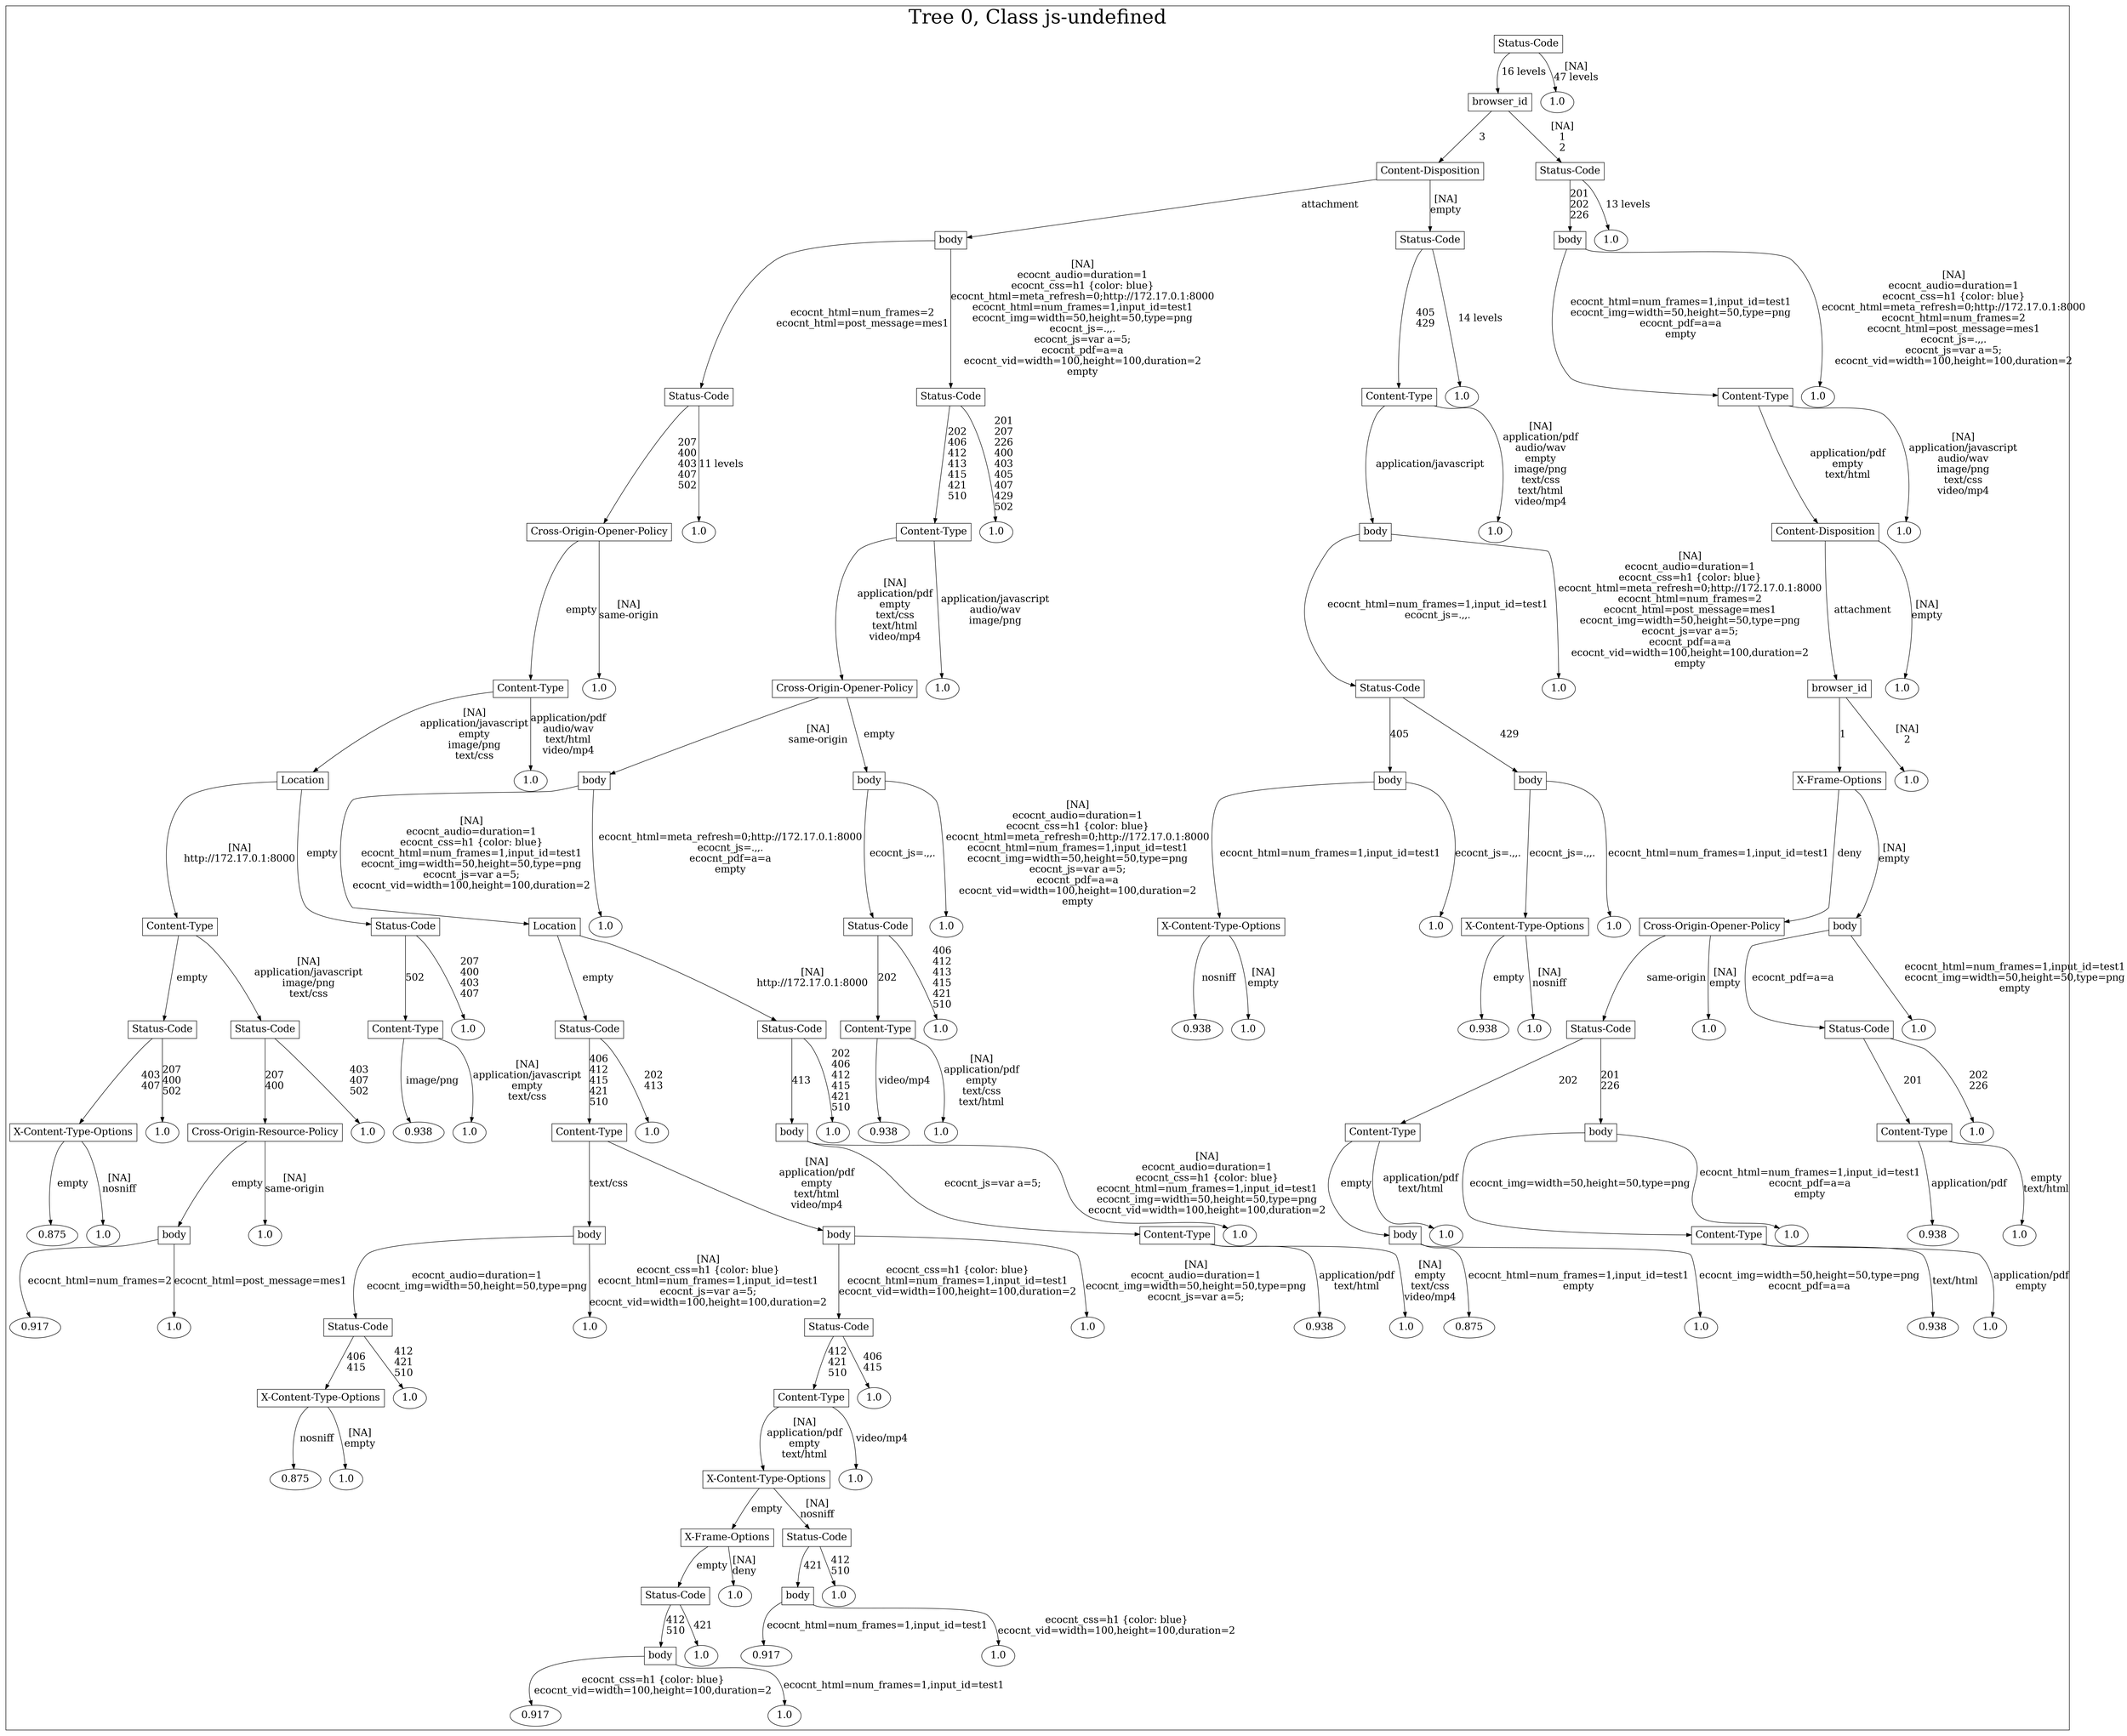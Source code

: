 /*
Generated by:
    http://https://github.com/h2oai/h2o-3/tree/master/h2o-genmodel/src/main/java/hex/genmodel/tools/PrintMojo.java
*/

/*
On a mac:

$ brew install graphviz
$ dot -Tpng file.gv -o file.png
$ open file.png
*/

digraph G {

subgraph cluster_0 {
/* Nodes */

/* Level 0 */
{
"SG_0_Node_0" [shape=box, fontsize=20, label="Status-Code"]
}

/* Level 1 */
{
"SG_0_Node_1" [shape=box, fontsize=20, label="browser_id"]
"SG_0_Node_77" [fontsize=20, label="1.0"]
}

/* Level 2 */
{
"SG_0_Node_2" [shape=box, fontsize=20, label="Content-Disposition"]
"SG_0_Node_3" [shape=box, fontsize=20, label="Status-Code"]
}

/* Level 3 */
{
"SG_0_Node_4" [shape=box, fontsize=20, label="body"]
"SG_0_Node_5" [shape=box, fontsize=20, label="Status-Code"]
"SG_0_Node_6" [shape=box, fontsize=20, label="body"]
"SG_0_Node_78" [fontsize=20, label="1.0"]
}

/* Level 4 */
{
"SG_0_Node_7" [shape=box, fontsize=20, label="Status-Code"]
"SG_0_Node_8" [shape=box, fontsize=20, label="Status-Code"]
"SG_0_Node_9" [shape=box, fontsize=20, label="Content-Type"]
"SG_0_Node_79" [fontsize=20, label="1.0"]
"SG_0_Node_10" [shape=box, fontsize=20, label="Content-Type"]
"SG_0_Node_80" [fontsize=20, label="1.0"]
}

/* Level 5 */
{
"SG_0_Node_11" [shape=box, fontsize=20, label="Cross-Origin-Opener-Policy"]
"SG_0_Node_81" [fontsize=20, label="1.0"]
"SG_0_Node_12" [shape=box, fontsize=20, label="Content-Type"]
"SG_0_Node_82" [fontsize=20, label="1.0"]
"SG_0_Node_13" [shape=box, fontsize=20, label="body"]
"SG_0_Node_83" [fontsize=20, label="1.0"]
"SG_0_Node_14" [shape=box, fontsize=20, label="Content-Disposition"]
"SG_0_Node_84" [fontsize=20, label="1.0"]
}

/* Level 6 */
{
"SG_0_Node_15" [shape=box, fontsize=20, label="Content-Type"]
"SG_0_Node_85" [fontsize=20, label="1.0"]
"SG_0_Node_16" [shape=box, fontsize=20, label="Cross-Origin-Opener-Policy"]
"SG_0_Node_86" [fontsize=20, label="1.0"]
"SG_0_Node_17" [shape=box, fontsize=20, label="Status-Code"]
"SG_0_Node_87" [fontsize=20, label="1.0"]
"SG_0_Node_18" [shape=box, fontsize=20, label="browser_id"]
"SG_0_Node_88" [fontsize=20, label="1.0"]
}

/* Level 7 */
{
"SG_0_Node_19" [shape=box, fontsize=20, label="Location"]
"SG_0_Node_89" [fontsize=20, label="1.0"]
"SG_0_Node_20" [shape=box, fontsize=20, label="body"]
"SG_0_Node_21" [shape=box, fontsize=20, label="body"]
"SG_0_Node_22" [shape=box, fontsize=20, label="body"]
"SG_0_Node_23" [shape=box, fontsize=20, label="body"]
"SG_0_Node_24" [shape=box, fontsize=20, label="X-Frame-Options"]
"SG_0_Node_90" [fontsize=20, label="1.0"]
}

/* Level 8 */
{
"SG_0_Node_25" [shape=box, fontsize=20, label="Content-Type"]
"SG_0_Node_26" [shape=box, fontsize=20, label="Status-Code"]
"SG_0_Node_27" [shape=box, fontsize=20, label="Location"]
"SG_0_Node_91" [fontsize=20, label="1.0"]
"SG_0_Node_28" [shape=box, fontsize=20, label="Status-Code"]
"SG_0_Node_92" [fontsize=20, label="1.0"]
"SG_0_Node_29" [shape=box, fontsize=20, label="X-Content-Type-Options"]
"SG_0_Node_93" [fontsize=20, label="1.0"]
"SG_0_Node_30" [shape=box, fontsize=20, label="X-Content-Type-Options"]
"SG_0_Node_94" [fontsize=20, label="1.0"]
"SG_0_Node_31" [shape=box, fontsize=20, label="Cross-Origin-Opener-Policy"]
"SG_0_Node_32" [shape=box, fontsize=20, label="body"]
}

/* Level 9 */
{
"SG_0_Node_33" [shape=box, fontsize=20, label="Status-Code"]
"SG_0_Node_34" [shape=box, fontsize=20, label="Status-Code"]
"SG_0_Node_35" [shape=box, fontsize=20, label="Content-Type"]
"SG_0_Node_95" [fontsize=20, label="1.0"]
"SG_0_Node_36" [shape=box, fontsize=20, label="Status-Code"]
"SG_0_Node_37" [shape=box, fontsize=20, label="Status-Code"]
"SG_0_Node_38" [shape=box, fontsize=20, label="Content-Type"]
"SG_0_Node_96" [fontsize=20, label="1.0"]
"SG_0_Node_97" [fontsize=20, label="0.938"]
"SG_0_Node_98" [fontsize=20, label="1.0"]
"SG_0_Node_99" [fontsize=20, label="0.938"]
"SG_0_Node_100" [fontsize=20, label="1.0"]
"SG_0_Node_41" [shape=box, fontsize=20, label="Status-Code"]
"SG_0_Node_101" [fontsize=20, label="1.0"]
"SG_0_Node_42" [shape=box, fontsize=20, label="Status-Code"]
"SG_0_Node_102" [fontsize=20, label="1.0"]
}

/* Level 10 */
{
"SG_0_Node_43" [shape=box, fontsize=20, label="X-Content-Type-Options"]
"SG_0_Node_103" [fontsize=20, label="1.0"]
"SG_0_Node_44" [shape=box, fontsize=20, label="Cross-Origin-Resource-Policy"]
"SG_0_Node_104" [fontsize=20, label="1.0"]
"SG_0_Node_105" [fontsize=20, label="0.938"]
"SG_0_Node_106" [fontsize=20, label="1.0"]
"SG_0_Node_46" [shape=box, fontsize=20, label="Content-Type"]
"SG_0_Node_107" [fontsize=20, label="1.0"]
"SG_0_Node_47" [shape=box, fontsize=20, label="body"]
"SG_0_Node_108" [fontsize=20, label="1.0"]
"SG_0_Node_109" [fontsize=20, label="0.938"]
"SG_0_Node_110" [fontsize=20, label="1.0"]
"SG_0_Node_49" [shape=box, fontsize=20, label="Content-Type"]
"SG_0_Node_50" [shape=box, fontsize=20, label="body"]
"SG_0_Node_51" [shape=box, fontsize=20, label="Content-Type"]
"SG_0_Node_111" [fontsize=20, label="1.0"]
}

/* Level 11 */
{
"SG_0_Node_112" [fontsize=20, label="0.875"]
"SG_0_Node_113" [fontsize=20, label="1.0"]
"SG_0_Node_53" [shape=box, fontsize=20, label="body"]
"SG_0_Node_114" [fontsize=20, label="1.0"]
"SG_0_Node_54" [shape=box, fontsize=20, label="body"]
"SG_0_Node_55" [shape=box, fontsize=20, label="body"]
"SG_0_Node_56" [shape=box, fontsize=20, label="Content-Type"]
"SG_0_Node_115" [fontsize=20, label="1.0"]
"SG_0_Node_57" [shape=box, fontsize=20, label="body"]
"SG_0_Node_116" [fontsize=20, label="1.0"]
"SG_0_Node_58" [shape=box, fontsize=20, label="Content-Type"]
"SG_0_Node_117" [fontsize=20, label="1.0"]
"SG_0_Node_118" [fontsize=20, label="0.938"]
"SG_0_Node_119" [fontsize=20, label="1.0"]
}

/* Level 12 */
{
"SG_0_Node_120" [fontsize=20, label="0.917"]
"SG_0_Node_121" [fontsize=20, label="1.0"]
"SG_0_Node_61" [shape=box, fontsize=20, label="Status-Code"]
"SG_0_Node_122" [fontsize=20, label="1.0"]
"SG_0_Node_62" [shape=box, fontsize=20, label="Status-Code"]
"SG_0_Node_123" [fontsize=20, label="1.0"]
"SG_0_Node_124" [fontsize=20, label="0.938"]
"SG_0_Node_125" [fontsize=20, label="1.0"]
"SG_0_Node_126" [fontsize=20, label="0.875"]
"SG_0_Node_127" [fontsize=20, label="1.0"]
"SG_0_Node_128" [fontsize=20, label="0.938"]
"SG_0_Node_129" [fontsize=20, label="1.0"]
}

/* Level 13 */
{
"SG_0_Node_66" [shape=box, fontsize=20, label="X-Content-Type-Options"]
"SG_0_Node_130" [fontsize=20, label="1.0"]
"SG_0_Node_67" [shape=box, fontsize=20, label="Content-Type"]
"SG_0_Node_131" [fontsize=20, label="1.0"]
}

/* Level 14 */
{
"SG_0_Node_132" [fontsize=20, label="0.875"]
"SG_0_Node_133" [fontsize=20, label="1.0"]
"SG_0_Node_69" [shape=box, fontsize=20, label="X-Content-Type-Options"]
"SG_0_Node_134" [fontsize=20, label="1.0"]
}

/* Level 15 */
{
"SG_0_Node_70" [shape=box, fontsize=20, label="X-Frame-Options"]
"SG_0_Node_71" [shape=box, fontsize=20, label="Status-Code"]
}

/* Level 16 */
{
"SG_0_Node_72" [shape=box, fontsize=20, label="Status-Code"]
"SG_0_Node_135" [fontsize=20, label="1.0"]
"SG_0_Node_73" [shape=box, fontsize=20, label="body"]
"SG_0_Node_136" [fontsize=20, label="1.0"]
}

/* Level 17 */
{
"SG_0_Node_74" [shape=box, fontsize=20, label="body"]
"SG_0_Node_137" [fontsize=20, label="1.0"]
"SG_0_Node_138" [fontsize=20, label="0.917"]
"SG_0_Node_139" [fontsize=20, label="1.0"]
}

/* Level 18 */
{
"SG_0_Node_140" [fontsize=20, label="0.917"]
"SG_0_Node_141" [fontsize=20, label="1.0"]
}

/* Edges */
"SG_0_Node_0" -> "SG_0_Node_1" [fontsize=20, label="16 levels
"]
"SG_0_Node_0" -> "SG_0_Node_77" [fontsize=20, label="[NA]
47 levels
"]
"SG_0_Node_1" -> "SG_0_Node_2" [fontsize=20, label="3
"]
"SG_0_Node_1" -> "SG_0_Node_3" [fontsize=20, label="[NA]
1
2
"]
"SG_0_Node_3" -> "SG_0_Node_6" [fontsize=20, label="201
202
226
"]
"SG_0_Node_3" -> "SG_0_Node_78" [fontsize=20, label="13 levels
"]
"SG_0_Node_6" -> "SG_0_Node_10" [fontsize=20, label="ecocnt_html=num_frames=1,input_id=test1
ecocnt_img=width=50,height=50,type=png
ecocnt_pdf=a=a
empty
"]
"SG_0_Node_6" -> "SG_0_Node_80" [fontsize=20, label="[NA]
ecocnt_audio=duration=1
ecocnt_css=h1 {color: blue}
ecocnt_html=meta_refresh=0;http://172.17.0.1:8000
ecocnt_html=num_frames=2
ecocnt_html=post_message=mes1
ecocnt_js=.,,.
ecocnt_js=var a=5;
ecocnt_vid=width=100,height=100,duration=2
"]
"SG_0_Node_10" -> "SG_0_Node_14" [fontsize=20, label="application/pdf
empty
text/html
"]
"SG_0_Node_10" -> "SG_0_Node_84" [fontsize=20, label="[NA]
application/javascript
audio/wav
image/png
text/css
video/mp4
"]
"SG_0_Node_14" -> "SG_0_Node_18" [fontsize=20, label="attachment
"]
"SG_0_Node_14" -> "SG_0_Node_88" [fontsize=20, label="[NA]
empty
"]
"SG_0_Node_18" -> "SG_0_Node_24" [fontsize=20, label="1
"]
"SG_0_Node_18" -> "SG_0_Node_90" [fontsize=20, label="[NA]
2
"]
"SG_0_Node_24" -> "SG_0_Node_31" [fontsize=20, label="deny
"]
"SG_0_Node_24" -> "SG_0_Node_32" [fontsize=20, label="[NA]
empty
"]
"SG_0_Node_32" -> "SG_0_Node_42" [fontsize=20, label="ecocnt_pdf=a=a
"]
"SG_0_Node_32" -> "SG_0_Node_102" [fontsize=20, label="ecocnt_html=num_frames=1,input_id=test1
ecocnt_img=width=50,height=50,type=png
empty
"]
"SG_0_Node_42" -> "SG_0_Node_51" [fontsize=20, label="201
"]
"SG_0_Node_42" -> "SG_0_Node_111" [fontsize=20, label="202
226
"]
"SG_0_Node_51" -> "SG_0_Node_118" [fontsize=20, label="application/pdf
"]
"SG_0_Node_51" -> "SG_0_Node_119" [fontsize=20, label="empty
text/html
"]
"SG_0_Node_31" -> "SG_0_Node_41" [fontsize=20, label="same-origin
"]
"SG_0_Node_31" -> "SG_0_Node_101" [fontsize=20, label="[NA]
empty
"]
"SG_0_Node_41" -> "SG_0_Node_49" [fontsize=20, label="202
"]
"SG_0_Node_41" -> "SG_0_Node_50" [fontsize=20, label="201
226
"]
"SG_0_Node_50" -> "SG_0_Node_58" [fontsize=20, label="ecocnt_img=width=50,height=50,type=png
"]
"SG_0_Node_50" -> "SG_0_Node_117" [fontsize=20, label="ecocnt_html=num_frames=1,input_id=test1
ecocnt_pdf=a=a
empty
"]
"SG_0_Node_58" -> "SG_0_Node_128" [fontsize=20, label="text/html
"]
"SG_0_Node_58" -> "SG_0_Node_129" [fontsize=20, label="application/pdf
empty
"]
"SG_0_Node_49" -> "SG_0_Node_57" [fontsize=20, label="empty
"]
"SG_0_Node_49" -> "SG_0_Node_116" [fontsize=20, label="application/pdf
text/html
"]
"SG_0_Node_57" -> "SG_0_Node_126" [fontsize=20, label="ecocnt_html=num_frames=1,input_id=test1
empty
"]
"SG_0_Node_57" -> "SG_0_Node_127" [fontsize=20, label="ecocnt_img=width=50,height=50,type=png
ecocnt_pdf=a=a
"]
"SG_0_Node_2" -> "SG_0_Node_4" [fontsize=20, label="attachment
"]
"SG_0_Node_2" -> "SG_0_Node_5" [fontsize=20, label="[NA]
empty
"]
"SG_0_Node_5" -> "SG_0_Node_9" [fontsize=20, label="405
429
"]
"SG_0_Node_5" -> "SG_0_Node_79" [fontsize=20, label="14 levels
"]
"SG_0_Node_9" -> "SG_0_Node_13" [fontsize=20, label="application/javascript
"]
"SG_0_Node_9" -> "SG_0_Node_83" [fontsize=20, label="[NA]
application/pdf
audio/wav
empty
image/png
text/css
text/html
video/mp4
"]
"SG_0_Node_13" -> "SG_0_Node_17" [fontsize=20, label="ecocnt_html=num_frames=1,input_id=test1
ecocnt_js=.,,.
"]
"SG_0_Node_13" -> "SG_0_Node_87" [fontsize=20, label="[NA]
ecocnt_audio=duration=1
ecocnt_css=h1 {color: blue}
ecocnt_html=meta_refresh=0;http://172.17.0.1:8000
ecocnt_html=num_frames=2
ecocnt_html=post_message=mes1
ecocnt_img=width=50,height=50,type=png
ecocnt_js=var a=5;
ecocnt_pdf=a=a
ecocnt_vid=width=100,height=100,duration=2
empty
"]
"SG_0_Node_17" -> "SG_0_Node_22" [fontsize=20, label="405
"]
"SG_0_Node_17" -> "SG_0_Node_23" [fontsize=20, label="429
"]
"SG_0_Node_23" -> "SG_0_Node_30" [fontsize=20, label="ecocnt_js=.,,.
"]
"SG_0_Node_23" -> "SG_0_Node_94" [fontsize=20, label="ecocnt_html=num_frames=1,input_id=test1
"]
"SG_0_Node_30" -> "SG_0_Node_99" [fontsize=20, label="empty
"]
"SG_0_Node_30" -> "SG_0_Node_100" [fontsize=20, label="[NA]
nosniff
"]
"SG_0_Node_22" -> "SG_0_Node_29" [fontsize=20, label="ecocnt_html=num_frames=1,input_id=test1
"]
"SG_0_Node_22" -> "SG_0_Node_93" [fontsize=20, label="ecocnt_js=.,,.
"]
"SG_0_Node_29" -> "SG_0_Node_97" [fontsize=20, label="nosniff
"]
"SG_0_Node_29" -> "SG_0_Node_98" [fontsize=20, label="[NA]
empty
"]
"SG_0_Node_4" -> "SG_0_Node_7" [fontsize=20, label="ecocnt_html=num_frames=2
ecocnt_html=post_message=mes1
"]
"SG_0_Node_4" -> "SG_0_Node_8" [fontsize=20, label="[NA]
ecocnt_audio=duration=1
ecocnt_css=h1 {color: blue}
ecocnt_html=meta_refresh=0;http://172.17.0.1:8000
ecocnt_html=num_frames=1,input_id=test1
ecocnt_img=width=50,height=50,type=png
ecocnt_js=.,,.
ecocnt_js=var a=5;
ecocnt_pdf=a=a
ecocnt_vid=width=100,height=100,duration=2
empty
"]
"SG_0_Node_8" -> "SG_0_Node_12" [fontsize=20, label="202
406
412
413
415
421
510
"]
"SG_0_Node_8" -> "SG_0_Node_82" [fontsize=20, label="201
207
226
400
403
405
407
429
502
"]
"SG_0_Node_12" -> "SG_0_Node_16" [fontsize=20, label="[NA]
application/pdf
empty
text/css
text/html
video/mp4
"]
"SG_0_Node_12" -> "SG_0_Node_86" [fontsize=20, label="application/javascript
audio/wav
image/png
"]
"SG_0_Node_16" -> "SG_0_Node_20" [fontsize=20, label="[NA]
same-origin
"]
"SG_0_Node_16" -> "SG_0_Node_21" [fontsize=20, label="empty
"]
"SG_0_Node_21" -> "SG_0_Node_28" [fontsize=20, label="ecocnt_js=.,,.
"]
"SG_0_Node_21" -> "SG_0_Node_92" [fontsize=20, label="[NA]
ecocnt_audio=duration=1
ecocnt_css=h1 {color: blue}
ecocnt_html=meta_refresh=0;http://172.17.0.1:8000
ecocnt_html=num_frames=1,input_id=test1
ecocnt_img=width=50,height=50,type=png
ecocnt_js=var a=5;
ecocnt_pdf=a=a
ecocnt_vid=width=100,height=100,duration=2
empty
"]
"SG_0_Node_28" -> "SG_0_Node_38" [fontsize=20, label="202
"]
"SG_0_Node_28" -> "SG_0_Node_96" [fontsize=20, label="406
412
413
415
421
510
"]
"SG_0_Node_38" -> "SG_0_Node_109" [fontsize=20, label="video/mp4
"]
"SG_0_Node_38" -> "SG_0_Node_110" [fontsize=20, label="[NA]
application/pdf
empty
text/css
text/html
"]
"SG_0_Node_20" -> "SG_0_Node_27" [fontsize=20, label="[NA]
ecocnt_audio=duration=1
ecocnt_css=h1 {color: blue}
ecocnt_html=num_frames=1,input_id=test1
ecocnt_img=width=50,height=50,type=png
ecocnt_js=var a=5;
ecocnt_vid=width=100,height=100,duration=2
"]
"SG_0_Node_20" -> "SG_0_Node_91" [fontsize=20, label="ecocnt_html=meta_refresh=0;http://172.17.0.1:8000
ecocnt_js=.,,.
ecocnt_pdf=a=a
empty
"]
"SG_0_Node_27" -> "SG_0_Node_36" [fontsize=20, label="empty
"]
"SG_0_Node_27" -> "SG_0_Node_37" [fontsize=20, label="[NA]
http://172.17.0.1:8000
"]
"SG_0_Node_37" -> "SG_0_Node_47" [fontsize=20, label="413
"]
"SG_0_Node_37" -> "SG_0_Node_108" [fontsize=20, label="202
406
412
415
421
510
"]
"SG_0_Node_47" -> "SG_0_Node_56" [fontsize=20, label="ecocnt_js=var a=5;
"]
"SG_0_Node_47" -> "SG_0_Node_115" [fontsize=20, label="[NA]
ecocnt_audio=duration=1
ecocnt_css=h1 {color: blue}
ecocnt_html=num_frames=1,input_id=test1
ecocnt_img=width=50,height=50,type=png
ecocnt_vid=width=100,height=100,duration=2
"]
"SG_0_Node_56" -> "SG_0_Node_124" [fontsize=20, label="application/pdf
text/html
"]
"SG_0_Node_56" -> "SG_0_Node_125" [fontsize=20, label="[NA]
empty
text/css
video/mp4
"]
"SG_0_Node_36" -> "SG_0_Node_46" [fontsize=20, label="406
412
415
421
510
"]
"SG_0_Node_36" -> "SG_0_Node_107" [fontsize=20, label="202
413
"]
"SG_0_Node_46" -> "SG_0_Node_54" [fontsize=20, label="text/css
"]
"SG_0_Node_46" -> "SG_0_Node_55" [fontsize=20, label="[NA]
application/pdf
empty
text/html
video/mp4
"]
"SG_0_Node_55" -> "SG_0_Node_62" [fontsize=20, label="ecocnt_css=h1 {color: blue}
ecocnt_html=num_frames=1,input_id=test1
ecocnt_vid=width=100,height=100,duration=2
"]
"SG_0_Node_55" -> "SG_0_Node_123" [fontsize=20, label="[NA]
ecocnt_audio=duration=1
ecocnt_img=width=50,height=50,type=png
ecocnt_js=var a=5;
"]
"SG_0_Node_62" -> "SG_0_Node_67" [fontsize=20, label="412
421
510
"]
"SG_0_Node_62" -> "SG_0_Node_131" [fontsize=20, label="406
415
"]
"SG_0_Node_67" -> "SG_0_Node_69" [fontsize=20, label="[NA]
application/pdf
empty
text/html
"]
"SG_0_Node_67" -> "SG_0_Node_134" [fontsize=20, label="video/mp4
"]
"SG_0_Node_69" -> "SG_0_Node_70" [fontsize=20, label="empty
"]
"SG_0_Node_69" -> "SG_0_Node_71" [fontsize=20, label="[NA]
nosniff
"]
"SG_0_Node_71" -> "SG_0_Node_73" [fontsize=20, label="421
"]
"SG_0_Node_71" -> "SG_0_Node_136" [fontsize=20, label="412
510
"]
"SG_0_Node_73" -> "SG_0_Node_138" [fontsize=20, label="ecocnt_html=num_frames=1,input_id=test1
"]
"SG_0_Node_73" -> "SG_0_Node_139" [fontsize=20, label="ecocnt_css=h1 {color: blue}
ecocnt_vid=width=100,height=100,duration=2
"]
"SG_0_Node_70" -> "SG_0_Node_72" [fontsize=20, label="empty
"]
"SG_0_Node_70" -> "SG_0_Node_135" [fontsize=20, label="[NA]
deny
"]
"SG_0_Node_72" -> "SG_0_Node_74" [fontsize=20, label="412
510
"]
"SG_0_Node_72" -> "SG_0_Node_137" [fontsize=20, label="421
"]
"SG_0_Node_74" -> "SG_0_Node_140" [fontsize=20, label="ecocnt_css=h1 {color: blue}
ecocnt_vid=width=100,height=100,duration=2
"]
"SG_0_Node_74" -> "SG_0_Node_141" [fontsize=20, label="ecocnt_html=num_frames=1,input_id=test1
"]
"SG_0_Node_54" -> "SG_0_Node_61" [fontsize=20, label="ecocnt_audio=duration=1
ecocnt_img=width=50,height=50,type=png
"]
"SG_0_Node_54" -> "SG_0_Node_122" [fontsize=20, label="[NA]
ecocnt_css=h1 {color: blue}
ecocnt_html=num_frames=1,input_id=test1
ecocnt_js=var a=5;
ecocnt_vid=width=100,height=100,duration=2
"]
"SG_0_Node_61" -> "SG_0_Node_66" [fontsize=20, label="406
415
"]
"SG_0_Node_61" -> "SG_0_Node_130" [fontsize=20, label="412
421
510
"]
"SG_0_Node_66" -> "SG_0_Node_132" [fontsize=20, label="nosniff
"]
"SG_0_Node_66" -> "SG_0_Node_133" [fontsize=20, label="[NA]
empty
"]
"SG_0_Node_7" -> "SG_0_Node_11" [fontsize=20, label="207
400
403
407
502
"]
"SG_0_Node_7" -> "SG_0_Node_81" [fontsize=20, label="11 levels
"]
"SG_0_Node_11" -> "SG_0_Node_15" [fontsize=20, label="empty
"]
"SG_0_Node_11" -> "SG_0_Node_85" [fontsize=20, label="[NA]
same-origin
"]
"SG_0_Node_15" -> "SG_0_Node_19" [fontsize=20, label="[NA]
application/javascript
empty
image/png
text/css
"]
"SG_0_Node_15" -> "SG_0_Node_89" [fontsize=20, label="application/pdf
audio/wav
text/html
video/mp4
"]
"SG_0_Node_19" -> "SG_0_Node_25" [fontsize=20, label="[NA]
http://172.17.0.1:8000
"]
"SG_0_Node_19" -> "SG_0_Node_26" [fontsize=20, label="empty
"]
"SG_0_Node_26" -> "SG_0_Node_35" [fontsize=20, label="502
"]
"SG_0_Node_26" -> "SG_0_Node_95" [fontsize=20, label="207
400
403
407
"]
"SG_0_Node_35" -> "SG_0_Node_105" [fontsize=20, label="image/png
"]
"SG_0_Node_35" -> "SG_0_Node_106" [fontsize=20, label="[NA]
application/javascript
empty
text/css
"]
"SG_0_Node_25" -> "SG_0_Node_33" [fontsize=20, label="empty
"]
"SG_0_Node_25" -> "SG_0_Node_34" [fontsize=20, label="[NA]
application/javascript
image/png
text/css
"]
"SG_0_Node_34" -> "SG_0_Node_44" [fontsize=20, label="207
400
"]
"SG_0_Node_34" -> "SG_0_Node_104" [fontsize=20, label="403
407
502
"]
"SG_0_Node_44" -> "SG_0_Node_53" [fontsize=20, label="empty
"]
"SG_0_Node_44" -> "SG_0_Node_114" [fontsize=20, label="[NA]
same-origin
"]
"SG_0_Node_53" -> "SG_0_Node_120" [fontsize=20, label="ecocnt_html=num_frames=2
"]
"SG_0_Node_53" -> "SG_0_Node_121" [fontsize=20, label="ecocnt_html=post_message=mes1
"]
"SG_0_Node_33" -> "SG_0_Node_43" [fontsize=20, label="403
407
"]
"SG_0_Node_33" -> "SG_0_Node_103" [fontsize=20, label="207
400
502
"]
"SG_0_Node_43" -> "SG_0_Node_112" [fontsize=20, label="empty
"]
"SG_0_Node_43" -> "SG_0_Node_113" [fontsize=20, label="[NA]
nosniff
"]

fontsize=40
label="Tree 0, Class js-undefined"
}

}

